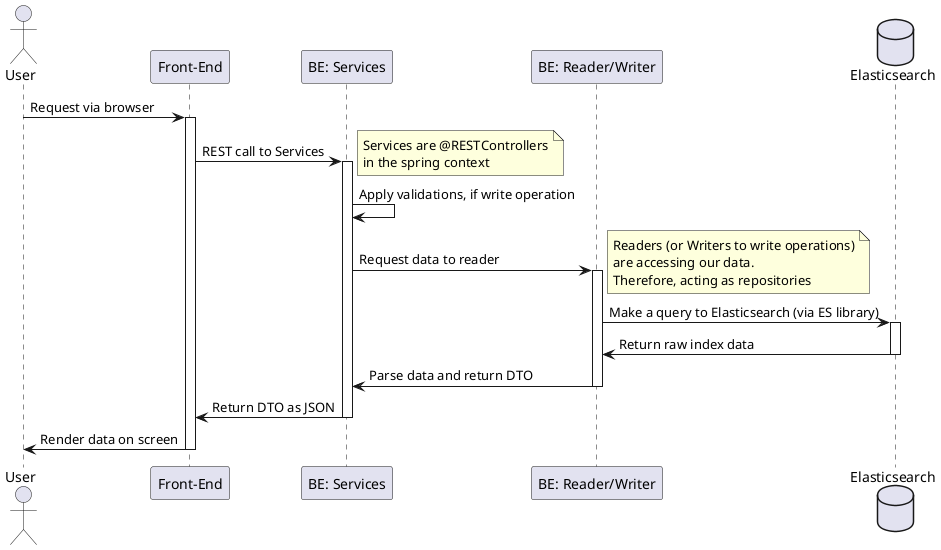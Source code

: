 @startuml
actor User as user
participant "Front-End" as fe
participant "BE: Services" as serv
participant "BE: Reader/Writer" as re
database "Elasticsearch" as els

user -> fe: Request via browser
activate fe

fe -> serv: REST call to Services
note right: Services are @RESTControllers\nin the spring context
activate serv

serv -> serv: Apply validations, if write operation

serv -> re: Request data to reader
note right: Readers (or Writers to write operations)\nare accessing our data.\nTherefore, acting as repositories
activate re

re -> els: Make a query to Elasticsearch (via ES library)
activate els

els -> re: Return raw index data
deactivate els

re -> serv: Parse data and return DTO
deactivate re

serv -> fe: Return DTO as JSON
deactivate serv

fe -> user: Render data on screen
deactivate fe
@enduml
